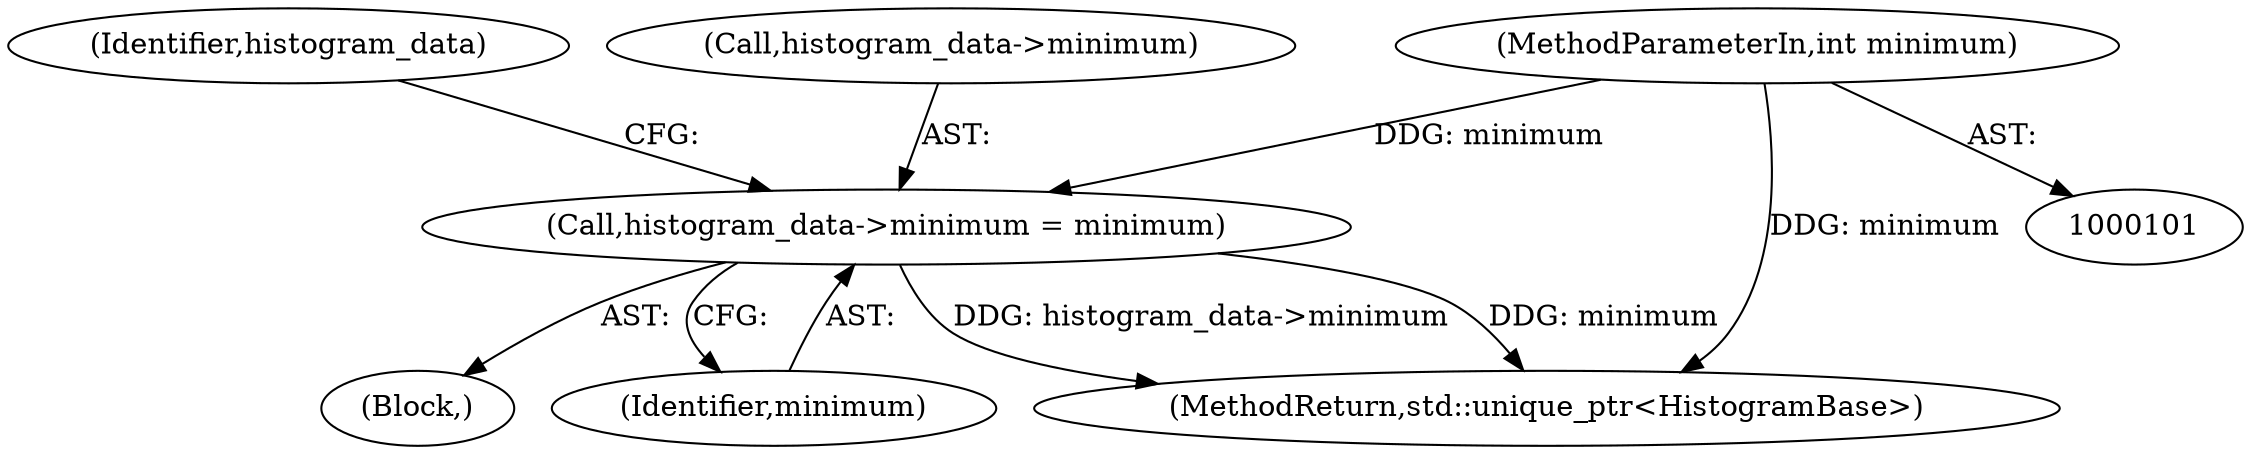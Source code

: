 digraph "0_Chrome_3f38b2253b19f9f9595f79fb92bfb5077e7b1959_0@pointer" {
"1000262" [label="(Call,histogram_data->minimum = minimum)"];
"1000104" [label="(MethodParameterIn,int minimum)"];
"1000104" [label="(MethodParameterIn,int minimum)"];
"1000261" [label="(Block,)"];
"1000262" [label="(Call,histogram_data->minimum = minimum)"];
"1000269" [label="(Identifier,histogram_data)"];
"1000266" [label="(Identifier,minimum)"];
"1000373" [label="(MethodReturn,std::unique_ptr<HistogramBase>)"];
"1000263" [label="(Call,histogram_data->minimum)"];
"1000262" -> "1000261"  [label="AST: "];
"1000262" -> "1000266"  [label="CFG: "];
"1000263" -> "1000262"  [label="AST: "];
"1000266" -> "1000262"  [label="AST: "];
"1000269" -> "1000262"  [label="CFG: "];
"1000262" -> "1000373"  [label="DDG: histogram_data->minimum"];
"1000262" -> "1000373"  [label="DDG: minimum"];
"1000104" -> "1000262"  [label="DDG: minimum"];
"1000104" -> "1000101"  [label="AST: "];
"1000104" -> "1000373"  [label="DDG: minimum"];
}
